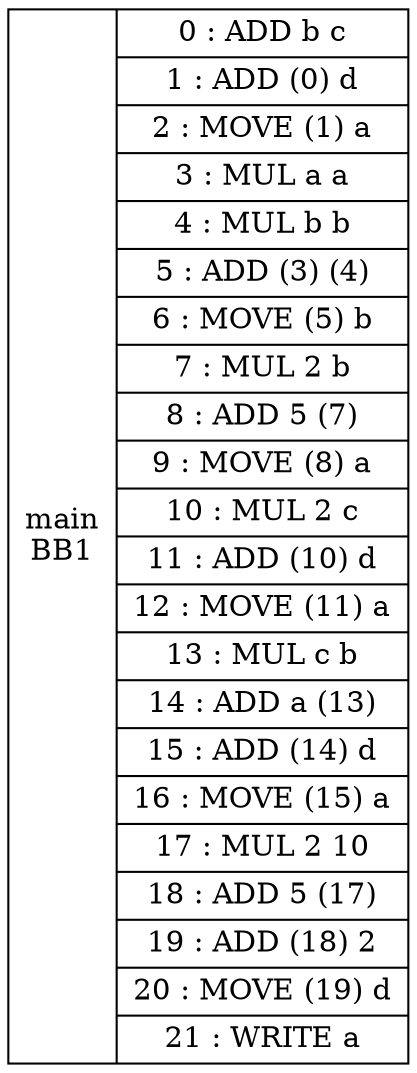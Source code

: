digraph G {
BB1[shape=record, label="<b>main\nBB1|{0 : ADD b c |1 : ADD (0) d |2 : MOVE (1) a |3 : MUL a a |4 : MUL b b |5 : ADD (3) (4) |6 : MOVE (5) b |7 : MUL 2 b |8 : ADD 5 (7) |9 : MOVE (8) a |10 : MUL 2 c |11 : ADD (10) d |12 : MOVE (11) a |13 : MUL c b |14 : ADD a (13) |15 : ADD (14) d |16 : MOVE (15) a |17 : MUL 2 10 |18 : ADD 5 (17) |19 : ADD (18) 2 |20 : MOVE (19) d |21 : WRITE a }"];
}
